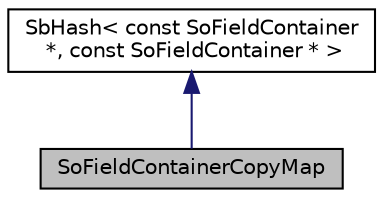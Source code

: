 digraph "SoFieldContainerCopyMap"
{
 // LATEX_PDF_SIZE
  edge [fontname="Helvetica",fontsize="10",labelfontname="Helvetica",labelfontsize="10"];
  node [fontname="Helvetica",fontsize="10",shape=record];
  Node1 [label="SoFieldContainerCopyMap",height=0.2,width=0.4,color="black", fillcolor="grey75", style="filled", fontcolor="black",tooltip=" "];
  Node2 -> Node1 [dir="back",color="midnightblue",fontsize="10",style="solid",fontname="Helvetica"];
  Node2 [label="SbHash\< const SoFieldContainer\l *, const SoFieldContainer * \>",height=0.2,width=0.4,color="black", fillcolor="white", style="filled",URL="$classSbHash.html",tooltip=" "];
}
